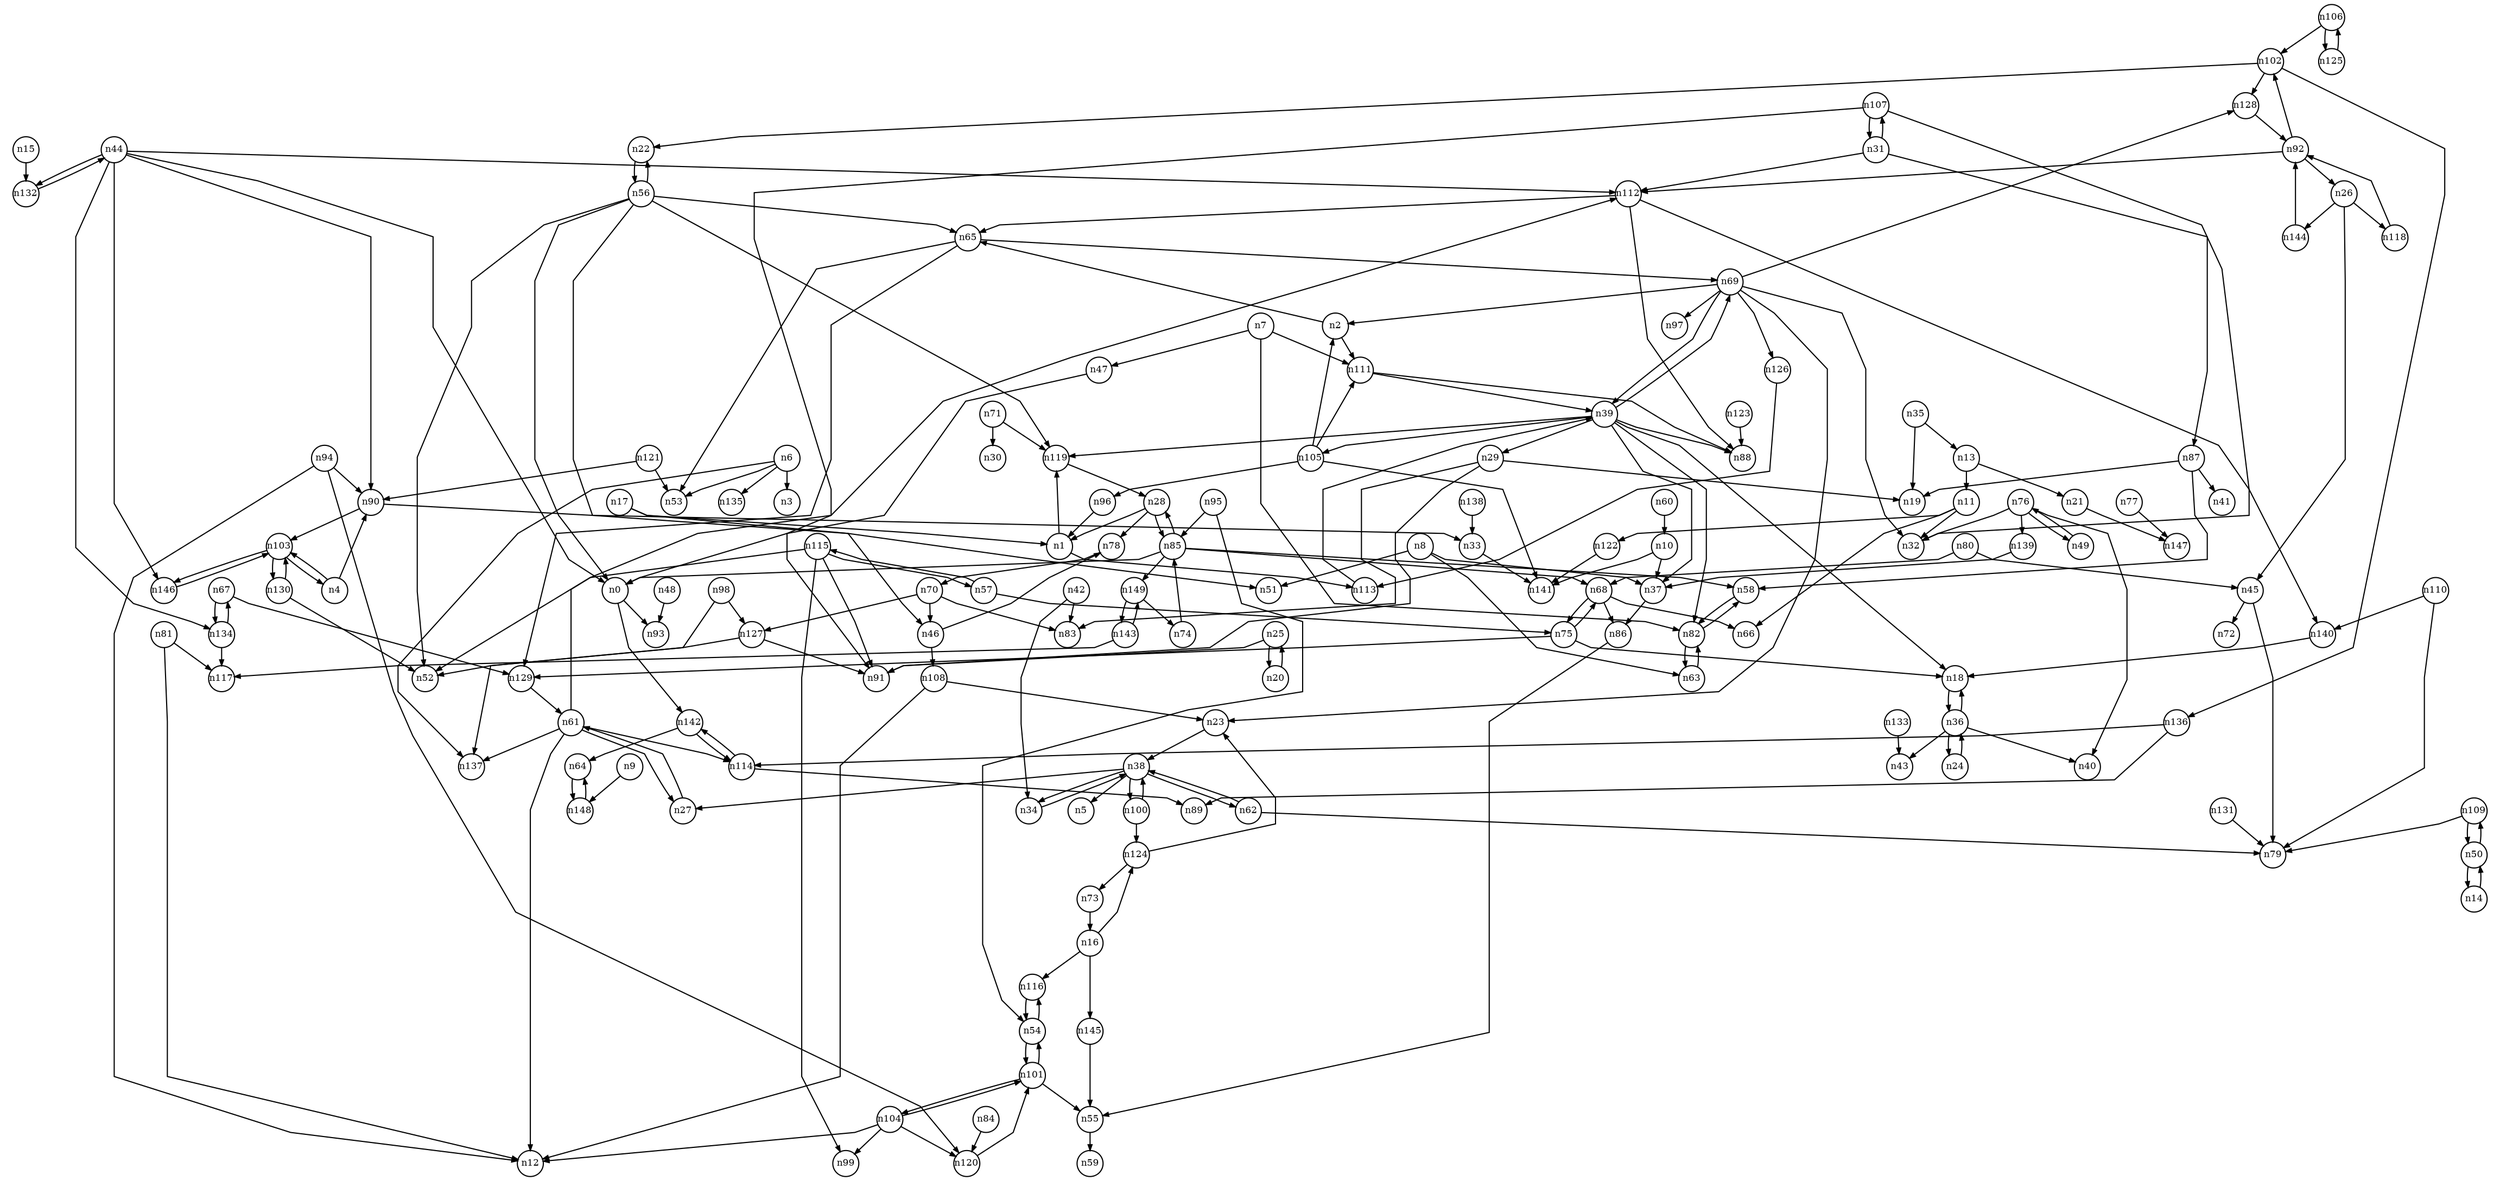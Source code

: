 digraph G{
splines=polyline;
ranksep=0.22;
nodesep=0.22;
nodesize=0.32;
fontsize=8
edge [arrowsize=0.5]
node [fontsize=8 shape=circle width=0.32 fixedsize=shape];

n0 -> n93
n0 -> n142
n142 -> n64
n142 -> n114
n119 -> n28
n1 -> n119
n1 -> n113
n65 -> n53
n65 -> n129
n65 -> n69
n2 -> n65
n2 -> n111
n111 -> n88
n111 -> n39
n90 -> n33
n90 -> n103
n4 -> n90
n4 -> n103
n6 -> n3
n6 -> n53
n6 -> n135
n6 -> n137
n47 -> n0
n7 -> n47
n7 -> n82
n7 -> n111
n82 -> n58
n82 -> n63
n37 -> n86
n8 -> n37
n8 -> n51
n8 -> n63
n63 -> n82
n148 -> n64
n9 -> n148
n10 -> n37
n10 -> n141
n11 -> n32
n11 -> n66
n11 -> n122
n122 -> n141
n13 -> n11
n13 -> n21
n21 -> n147
n132 -> n44
n15 -> n132
n116 -> n54
n16 -> n116
n16 -> n124
n16 -> n145
n124 -> n23
n124 -> n73
n145 -> n55
n17 -> n1
n17 -> n46
n46 -> n78
n46 -> n108
n20 -> n25
n25 -> n20
n25 -> n91
n45 -> n72
n45 -> n79
n26 -> n45
n26 -> n118
n26 -> n144
n118 -> n92
n144 -> n92
n28 -> n1
n28 -> n78
n28 -> n85
n78 -> n70
n29 -> n19
n29 -> n83
n29 -> n91
n87 -> n19
n87 -> n41
n87 -> n58
n31 -> n87
n31 -> n107
n31 -> n112
n107 -> n32
n107 -> n91
n107 -> n31
n112 -> n65
n112 -> n88
n112 -> n140
n33 -> n141
n35 -> n13
n35 -> n19
n18 -> n36
n36 -> n18
n36 -> n24
n36 -> n40
n36 -> n43
n24 -> n36
n86 -> n55
n38 -> n5
n38 -> n27
n38 -> n34
n38 -> n62
n38 -> n100
n27 -> n61
n34 -> n38
n62 -> n79
n62 -> n38
n100 -> n124
n100 -> n38
n39 -> n18
n39 -> n29
n39 -> n37
n39 -> n69
n39 -> n82
n39 -> n88
n39 -> n105
n39 -> n119
n69 -> n2
n69 -> n23
n69 -> n32
n69 -> n97
n69 -> n126
n69 -> n128
n69 -> n39
n105 -> n2
n105 -> n96
n105 -> n111
n105 -> n141
n42 -> n34
n42 -> n83
n44 -> n0
n44 -> n90
n44 -> n112
n44 -> n132
n44 -> n134
n44 -> n146
n134 -> n117
n134 -> n67
n146 -> n103
n108 -> n12
n108 -> n23
n48 -> n93
n14 -> n50
n50 -> n14
n50 -> n109
n109 -> n79
n109 -> n50
n54 -> n116
n54 -> n101
n55 -> n59
n56 -> n0
n56 -> n22
n56 -> n51
n56 -> n52
n56 -> n65
n56 -> n119
n22 -> n56
n75 -> n18
n75 -> n129
n75 -> n68
n57 -> n75
n57 -> n115
n115 -> n52
n115 -> n91
n115 -> n99
n115 -> n57
n60 -> n10
n61 -> n12
n61 -> n27
n61 -> n112
n61 -> n114
n61 -> n137
n114 -> n89
n114 -> n142
n129 -> n61
n67 -> n129
n67 -> n134
n68 -> n66
n68 -> n75
n68 -> n86
n23 -> n38
n126 -> n113
n128 -> n92
n70 -> n46
n70 -> n83
n70 -> n127
n127 -> n52
n127 -> n91
n71 -> n30
n71 -> n119
n76 -> n32
n76 -> n40
n76 -> n49
n76 -> n139
n49 -> n76
n139 -> n37
n77 -> n147
n80 -> n45
n80 -> n68
n81 -> n12
n81 -> n117
n58 -> n82
n120 -> n101
n84 -> n120
n85 -> n0
n85 -> n28
n85 -> n58
n85 -> n68
n85 -> n149
n149 -> n74
n149 -> n143
n92 -> n26
n92 -> n102
n92 -> n112
n102 -> n22
n102 -> n128
n102 -> n136
n94 -> n12
n94 -> n90
n94 -> n120
n95 -> n54
n95 -> n85
n96 -> n1
n98 -> n127
n98 -> n137
n101 -> n54
n101 -> n55
n101 -> n104
n104 -> n12
n104 -> n99
n104 -> n120
n104 -> n101
n136 -> n89
n136 -> n114
n103 -> n4
n103 -> n130
n103 -> n146
n130 -> n52
n130 -> n103
n106 -> n102
n106 -> n125
n110 -> n79
n110 -> n140
n140 -> n18
n113 -> n39
n121 -> n53
n121 -> n90
n123 -> n88
n73 -> n16
n125 -> n106
n131 -> n79
n133 -> n43
n138 -> n33
n64 -> n148
n143 -> n117
n143 -> n149
n74 -> n85
}
